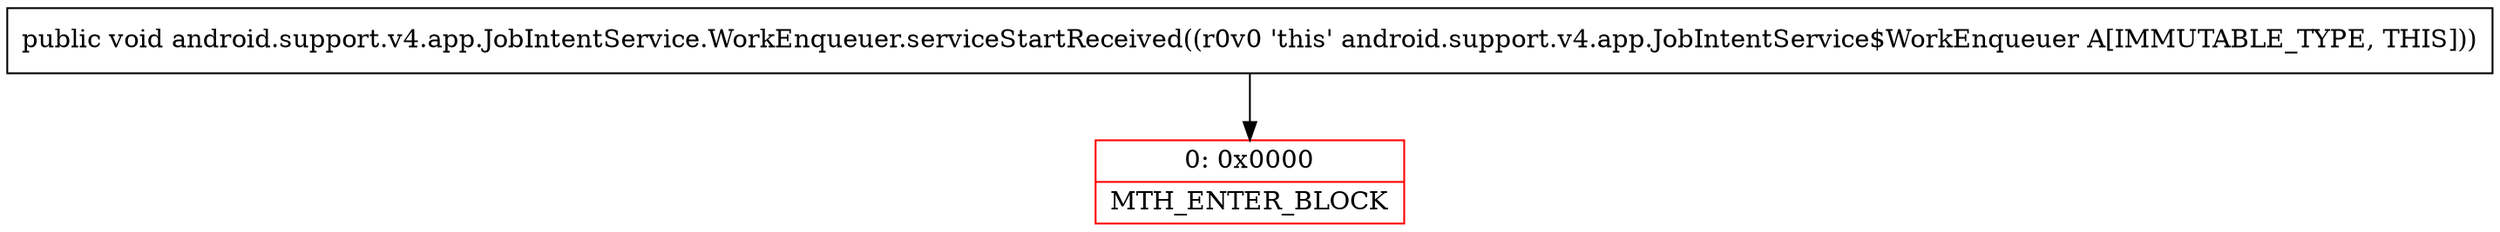 digraph "CFG forandroid.support.v4.app.JobIntentService.WorkEnqueuer.serviceStartReceived()V" {
subgraph cluster_Region_1112720249 {
label = "R(0)";
node [shape=record,color=blue];
}
Node_0 [shape=record,color=red,label="{0\:\ 0x0000|MTH_ENTER_BLOCK\l}"];
MethodNode[shape=record,label="{public void android.support.v4.app.JobIntentService.WorkEnqueuer.serviceStartReceived((r0v0 'this' android.support.v4.app.JobIntentService$WorkEnqueuer A[IMMUTABLE_TYPE, THIS])) }"];
MethodNode -> Node_0;
}

